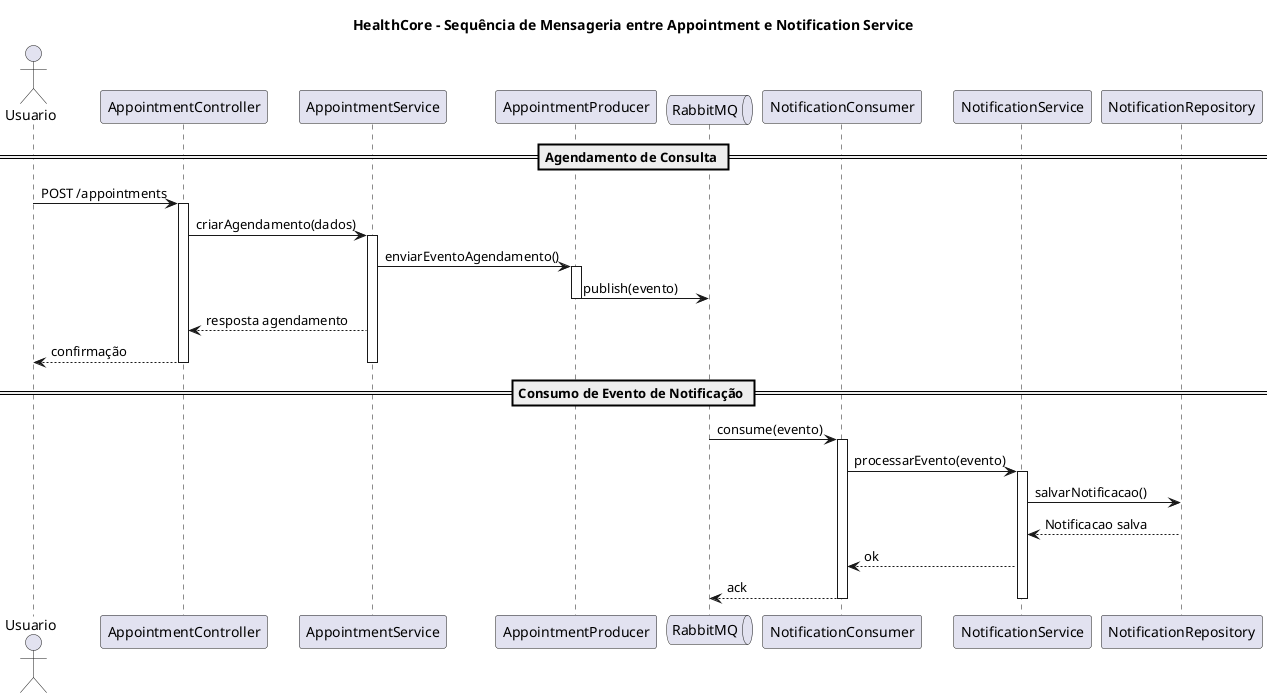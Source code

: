 @startuml
title HealthCore - Sequência de Mensageria entre Appointment e Notification Service

actor Usuario
participant AppointmentController
participant AppointmentService
participant AppointmentProducer
queue RabbitMQ
participant NotificationConsumer
participant NotificationService
participant NotificationRepository

== Agendamento de Consulta ==
Usuario -> AppointmentController: POST /appointments
activate AppointmentController
AppointmentController -> AppointmentService: criarAgendamento(dados)
activate AppointmentService
AppointmentService -> AppointmentProducer: enviarEventoAgendamento()
activate AppointmentProducer
AppointmentProducer -> RabbitMQ: publish(evento)
deactivate AppointmentProducer
AppointmentService --> AppointmentController: resposta agendamento
AppointmentController --> Usuario: confirmação

deactivate AppointmentService

deactivate AppointmentController

== Consumo de Evento de Notificação ==
RabbitMQ -> NotificationConsumer: consume(evento)
activate NotificationConsumer
NotificationConsumer -> NotificationService: processarEvento(evento)
activate NotificationService
NotificationService -> NotificationRepository: salvarNotificacao()
NotificationRepository --> NotificationService: Notificacao salva
NotificationService --> NotificationConsumer: ok
NotificationConsumer --> RabbitMQ: ack

deactivate NotificationService

deactivate NotificationConsumer

@enduml

